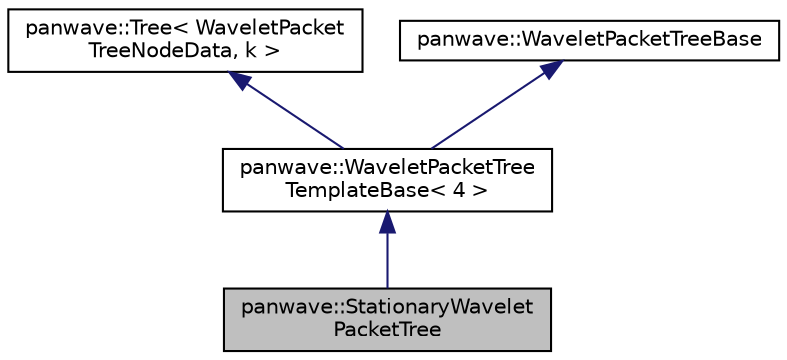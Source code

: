 digraph "panwave::StationaryWaveletPacketTree"
{
  edge [fontname="Helvetica",fontsize="10",labelfontname="Helvetica",labelfontsize="10"];
  node [fontname="Helvetica",fontsize="10",shape=record];
  Node0 [label="panwave::StationaryWavelet\lPacketTree",height=0.2,width=0.4,color="black", fillcolor="grey75", style="filled", fontcolor="black"];
  Node1 -> Node0 [dir="back",color="midnightblue",fontsize="10",style="solid",fontname="Helvetica"];
  Node1 [label="panwave::WaveletPacketTree\lTemplateBase\< 4 \>",height=0.2,width=0.4,color="black", fillcolor="white", style="filled",URL="$classpanwave_1_1WaveletPacketTreeTemplateBase.html"];
  Node2 -> Node1 [dir="back",color="midnightblue",fontsize="10",style="solid",fontname="Helvetica"];
  Node2 [label="panwave::Tree\< WaveletPacket\lTreeNodeData, k \>",height=0.2,width=0.4,color="black", fillcolor="white", style="filled",URL="$classpanwave_1_1Tree.html"];
  Node3 -> Node1 [dir="back",color="midnightblue",fontsize="10",style="solid",fontname="Helvetica"];
  Node3 [label="panwave::WaveletPacketTreeBase",height=0.2,width=0.4,color="black", fillcolor="white", style="filled",URL="$classpanwave_1_1WaveletPacketTreeBase.html"];
}
